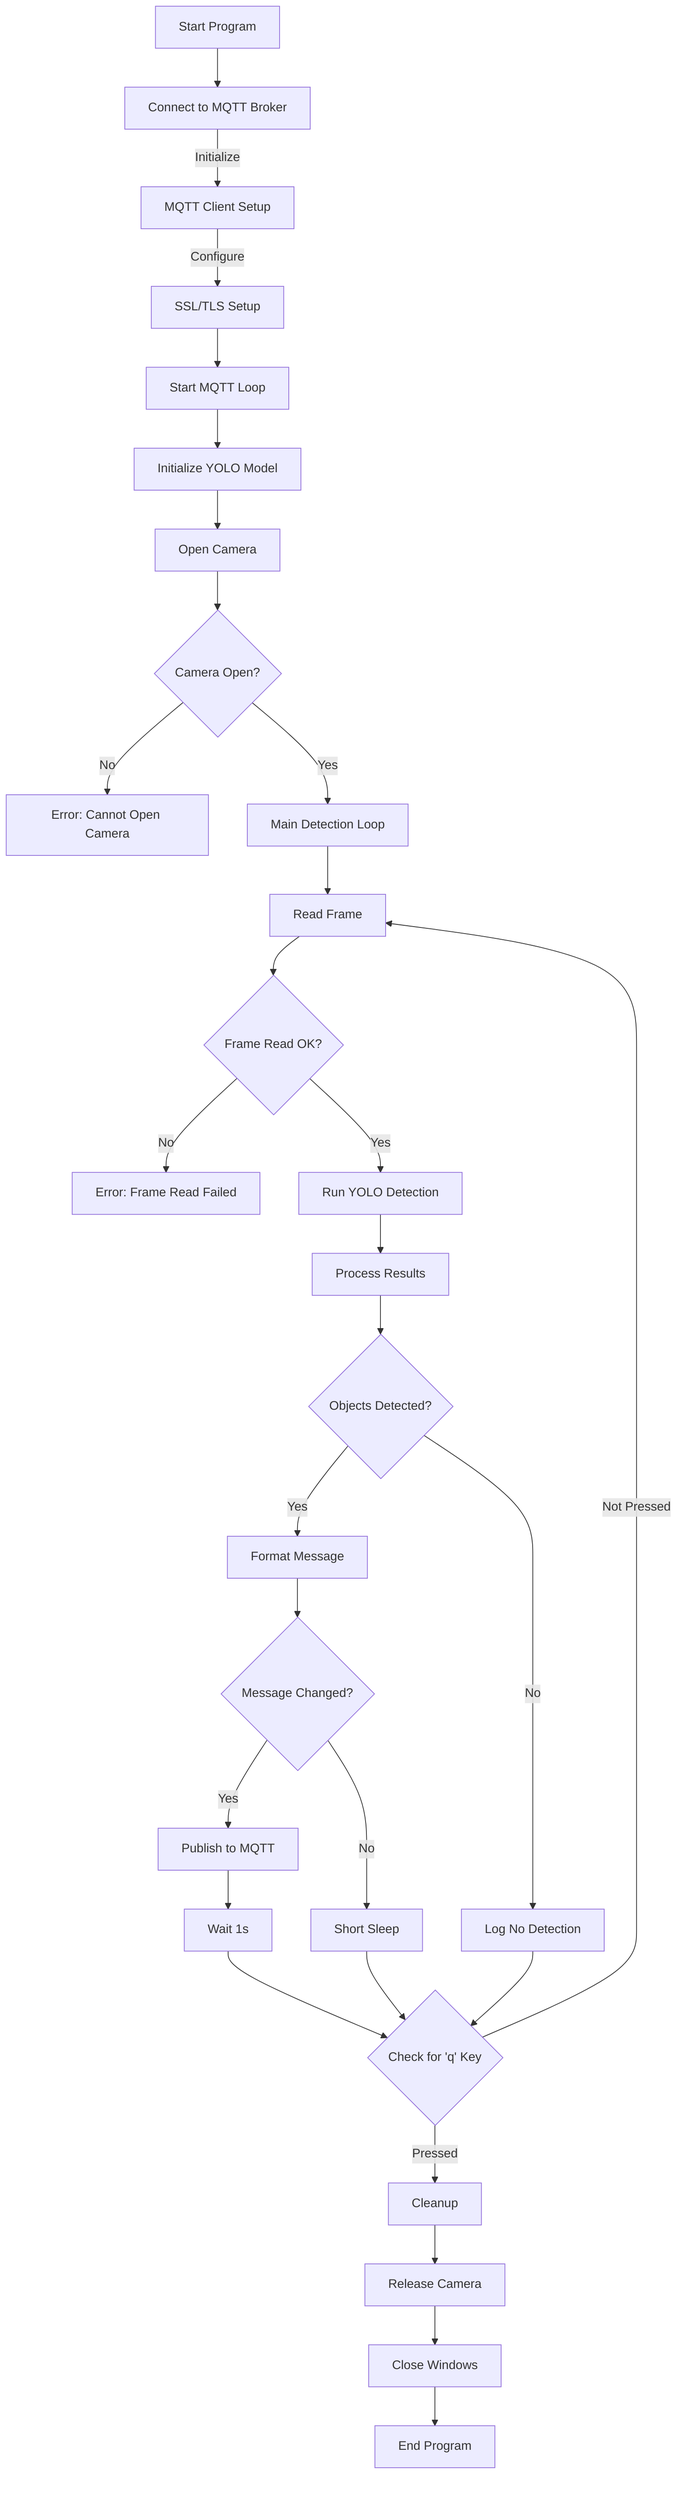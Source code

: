 flowchart TD
    A[Start Program] --> B[Connect to MQTT Broker]
    B --> |Initialize| C[MQTT Client Setup]
    C --> |Configure| D[SSL/TLS Setup]
    D --> E[Start MQTT Loop]
    
    E --> F[Initialize YOLO Model]
    F --> G[Open Camera]
    
    G --> H{Camera Open?}
    H --> |No| I[Error: Cannot Open Camera]
    H --> |Yes| J[Main Detection Loop]
    
    J --> K[Read Frame]
    K --> L{Frame Read OK?}
    L --> |No| M[Error: Frame Read Failed]
    L --> |Yes| N[Run YOLO Detection]
    
    N --> O[Process Results]
    O --> P{Objects Detected?}
    P --> |Yes| Q[Format Message]
    P --> |No| R[Log No Detection]
    
    Q --> S{Message Changed?}
    S --> |Yes| T[Publish to MQTT]
    S --> |No| U[Short Sleep]
    
    T --> V[Wait 1s]
    
    V --> W{Check for 'q' Key}
    U --> W
    R --> W
    
    W --> |Pressed| X[Cleanup]
    W --> |Not Pressed| K
    
    X --> Y[Release Camera]
    Y --> Z[Close Windows]
    Z --> AA[End Program]